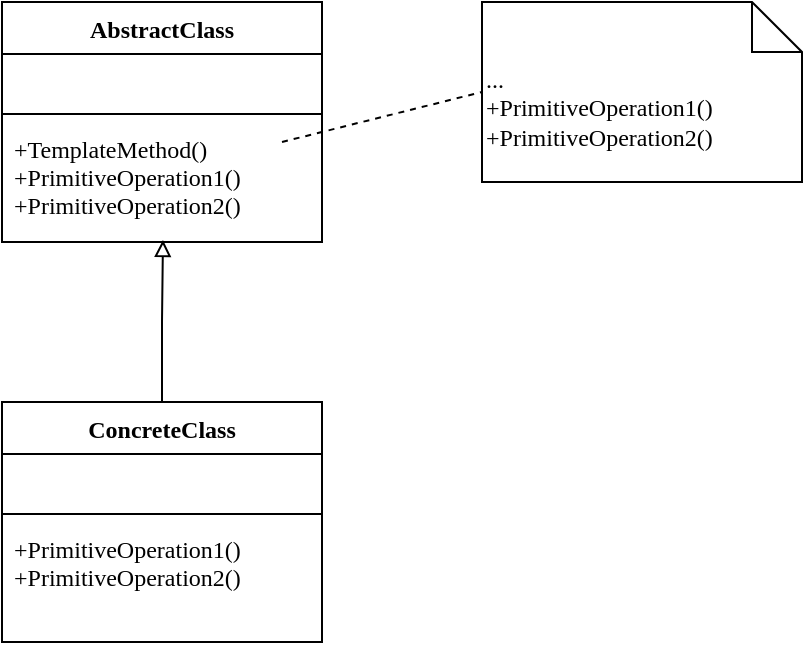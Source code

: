 <mxfile version="16.5.1" type="device"><diagram id="C5RBs43oDa-KdzZeNtuy" name="Page-1"><mxGraphModel dx="604" dy="991" grid="1" gridSize="10" guides="1" tooltips="1" connect="1" arrows="1" fold="1" page="1" pageScale="1" pageWidth="827" pageHeight="1169" math="0" shadow="0"><root><mxCell id="WIyWlLk6GJQsqaUBKTNV-0"/><mxCell id="WIyWlLk6GJQsqaUBKTNV-1" parent="WIyWlLk6GJQsqaUBKTNV-0"/><mxCell id="Mtmfk03SyUQb4BhBK3cF-157" style="edgeStyle=orthogonalEdgeStyle;rounded=0;orthogonalLoop=1;jettySize=auto;html=1;fontFamily=Lucida Console;fontSize=12;startArrow=none;startFill=0;endArrow=block;endFill=0;strokeWidth=1;entryX=0.503;entryY=0.983;entryDx=0;entryDy=0;entryPerimeter=0;" edge="1" parent="WIyWlLk6GJQsqaUBKTNV-1" source="Mtmfk03SyUQb4BhBK3cF-136" target="Mtmfk03SyUQb4BhBK3cF-143"><mxGeometry relative="1" as="geometry"><mxPoint x="200" y="660" as="targetPoint"/></mxGeometry></mxCell><mxCell id="Mtmfk03SyUQb4BhBK3cF-136" value="ConcreteClass" style="swimlane;fontStyle=1;align=center;verticalAlign=top;childLayout=stackLayout;horizontal=1;startSize=26;horizontalStack=0;resizeParent=1;resizeParentMax=0;resizeLast=0;collapsible=1;marginBottom=0;fontFamily=Lucida Console;fontSize=12;" vertex="1" parent="WIyWlLk6GJQsqaUBKTNV-1"><mxGeometry x="120" y="760" width="160" height="120" as="geometry"/></mxCell><mxCell id="Mtmfk03SyUQb4BhBK3cF-137" value=" " style="text;strokeColor=none;fillColor=none;align=left;verticalAlign=top;spacingLeft=4;spacingRight=4;overflow=hidden;rotatable=0;points=[[0,0.5],[1,0.5]];portConstraint=eastwest;fontFamily=Lucida Console;fontSize=12;" vertex="1" parent="Mtmfk03SyUQb4BhBK3cF-136"><mxGeometry y="26" width="160" height="26" as="geometry"/></mxCell><mxCell id="Mtmfk03SyUQb4BhBK3cF-138" value="" style="line;strokeWidth=1;fillColor=none;align=left;verticalAlign=middle;spacingTop=-1;spacingLeft=3;spacingRight=3;rotatable=0;labelPosition=right;points=[];portConstraint=eastwest;fontFamily=Lucida Console;fontSize=12;" vertex="1" parent="Mtmfk03SyUQb4BhBK3cF-136"><mxGeometry y="52" width="160" height="8" as="geometry"/></mxCell><mxCell id="Mtmfk03SyUQb4BhBK3cF-139" value="+PrimitiveOperation1()&#10;+PrimitiveOperation2()" style="text;strokeColor=none;fillColor=none;align=left;verticalAlign=top;spacingLeft=4;spacingRight=4;overflow=hidden;rotatable=0;points=[[0,0.5],[1,0.5]];portConstraint=eastwest;fontFamily=Lucida Console;fontSize=12;" vertex="1" parent="Mtmfk03SyUQb4BhBK3cF-136"><mxGeometry y="60" width="160" height="60" as="geometry"/></mxCell><mxCell id="Mtmfk03SyUQb4BhBK3cF-140" value="AbstractClass" style="swimlane;fontStyle=1;align=center;verticalAlign=top;childLayout=stackLayout;horizontal=1;startSize=26;horizontalStack=0;resizeParent=1;resizeParentMax=0;resizeLast=0;collapsible=1;marginBottom=0;fontFamily=Lucida Console;fontSize=12;" vertex="1" parent="WIyWlLk6GJQsqaUBKTNV-1"><mxGeometry x="120" y="560" width="160" height="120" as="geometry"/></mxCell><mxCell id="Mtmfk03SyUQb4BhBK3cF-141" value=" " style="text;strokeColor=none;fillColor=none;align=left;verticalAlign=top;spacingLeft=4;spacingRight=4;overflow=hidden;rotatable=0;points=[[0,0.5],[1,0.5]];portConstraint=eastwest;fontFamily=Lucida Console;fontSize=12;" vertex="1" parent="Mtmfk03SyUQb4BhBK3cF-140"><mxGeometry y="26" width="160" height="26" as="geometry"/></mxCell><mxCell id="Mtmfk03SyUQb4BhBK3cF-142" value="" style="line;strokeWidth=1;fillColor=none;align=left;verticalAlign=middle;spacingTop=-1;spacingLeft=3;spacingRight=3;rotatable=0;labelPosition=right;points=[];portConstraint=eastwest;fontFamily=Lucida Console;fontSize=12;" vertex="1" parent="Mtmfk03SyUQb4BhBK3cF-140"><mxGeometry y="52" width="160" height="8" as="geometry"/></mxCell><mxCell id="Mtmfk03SyUQb4BhBK3cF-143" value="+TemplateMethod()&#10;+PrimitiveOperation1()&#10;+PrimitiveOperation2()" style="text;strokeColor=none;fillColor=none;align=left;verticalAlign=top;spacingLeft=4;spacingRight=4;overflow=hidden;rotatable=0;points=[[0,0.5],[1,0.5]];portConstraint=eastwest;fontFamily=Lucida Console;fontSize=12;" vertex="1" parent="Mtmfk03SyUQb4BhBK3cF-140"><mxGeometry y="60" width="160" height="60" as="geometry"/></mxCell><mxCell id="Mtmfk03SyUQb4BhBK3cF-158" value="&lt;span&gt;...&lt;br&gt;&lt;/span&gt;&lt;span&gt;+PrimitiveOperation1()&lt;/span&gt;&lt;br style=&quot;padding: 0px ; margin: 0px&quot;&gt;&lt;span&gt;+PrimitiveOperation2()&lt;/span&gt;" style="shape=note2;boundedLbl=1;whiteSpace=wrap;html=1;size=25;verticalAlign=top;align=left;fontFamily=Lucida Console;fontSize=12;" vertex="1" parent="WIyWlLk6GJQsqaUBKTNV-1"><mxGeometry x="360" y="560" width="160" height="90" as="geometry"/></mxCell><mxCell id="Mtmfk03SyUQb4BhBK3cF-159" value="" style="endArrow=none;dashed=1;html=1;rounded=0;fontFamily=Lucida Console;fontSize=12;strokeWidth=1;entryX=0;entryY=0.5;entryDx=0;entryDy=0;entryPerimeter=0;" edge="1" parent="WIyWlLk6GJQsqaUBKTNV-1" target="Mtmfk03SyUQb4BhBK3cF-158"><mxGeometry width="50" height="50" relative="1" as="geometry"><mxPoint x="260" y="630" as="sourcePoint"/><mxPoint x="330" y="630" as="targetPoint"/></mxGeometry></mxCell></root></mxGraphModel></diagram></mxfile>